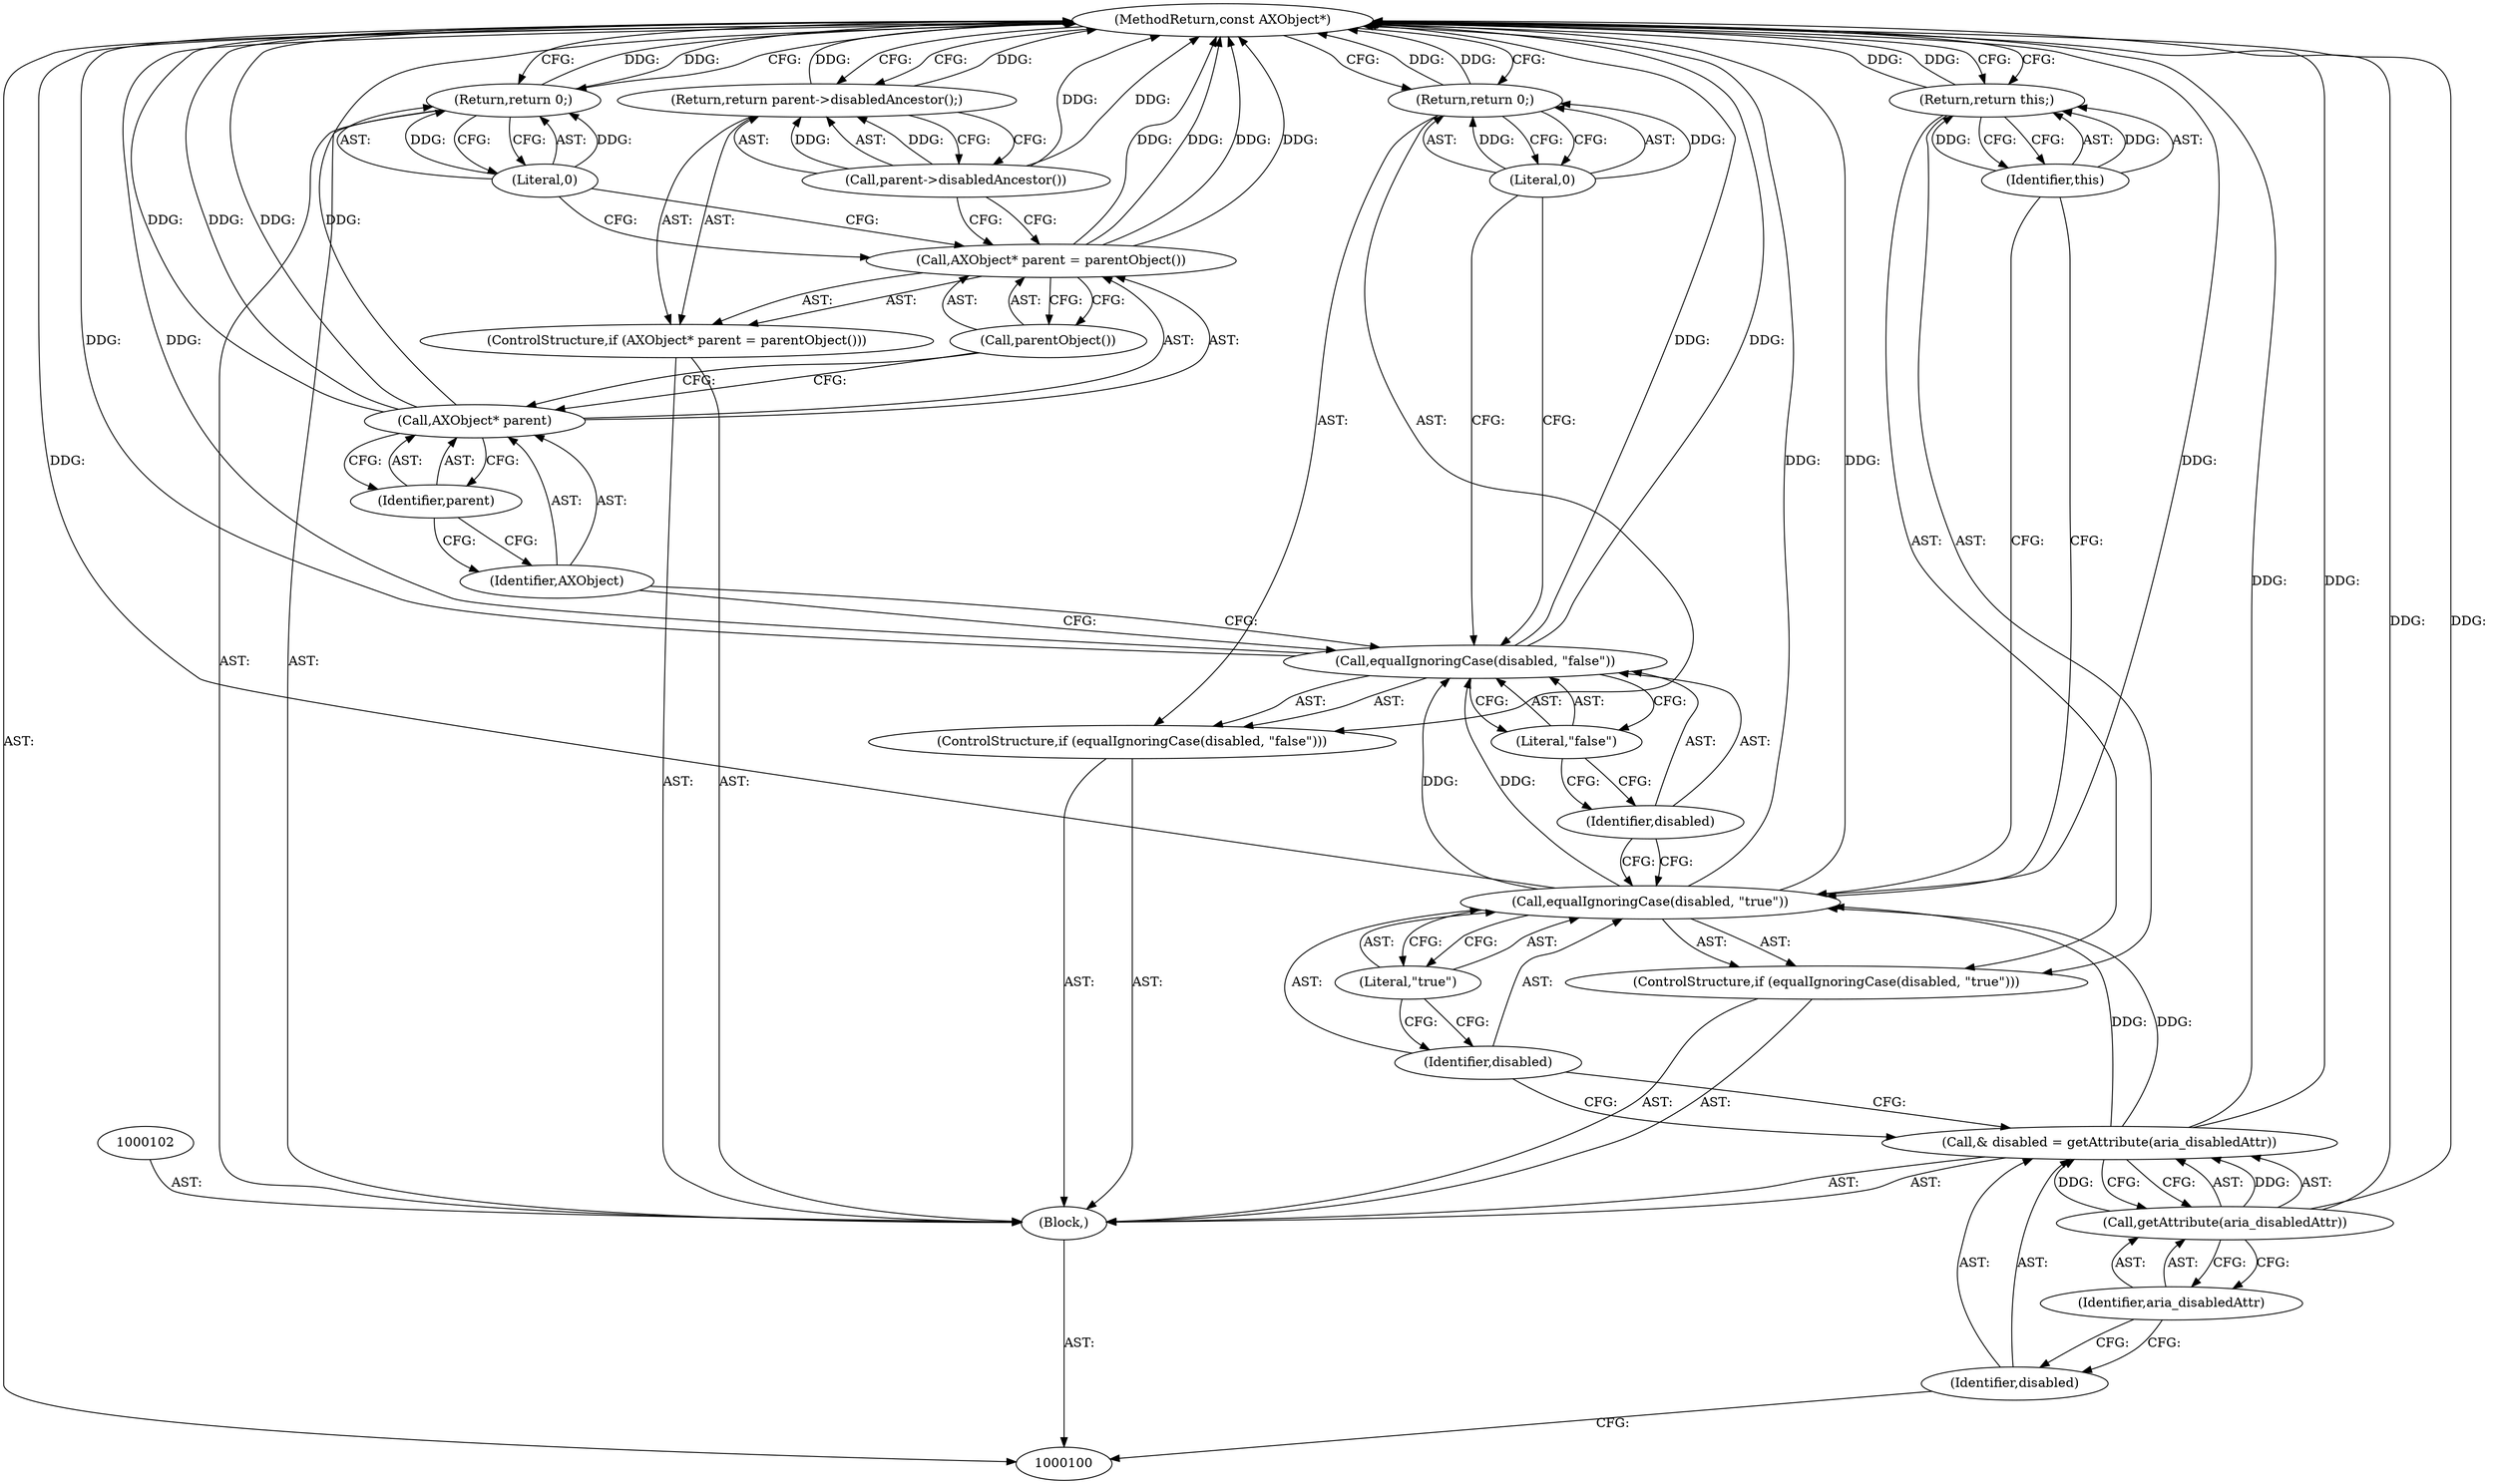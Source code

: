 digraph "1_Chrome_d27468a832d5316884bd02f459cbf493697fd7e1_23" {
"1000129" [label="(MethodReturn,const AXObject*)"];
"1000101" [label="(Block,)"];
"1000127" [label="(Return,return 0;)"];
"1000128" [label="(Literal,0)"];
"1000103" [label="(Call,& disabled = getAttribute(aria_disabledAttr))"];
"1000104" [label="(Identifier,disabled)"];
"1000105" [label="(Call,getAttribute(aria_disabledAttr))"];
"1000106" [label="(Identifier,aria_disabledAttr)"];
"1000107" [label="(ControlStructure,if (equalIgnoringCase(disabled, \"true\")))"];
"1000109" [label="(Identifier,disabled)"];
"1000110" [label="(Literal,\"true\")"];
"1000108" [label="(Call,equalIgnoringCase(disabled, \"true\"))"];
"1000112" [label="(Identifier,this)"];
"1000111" [label="(Return,return this;)"];
"1000113" [label="(ControlStructure,if (equalIgnoringCase(disabled, \"false\")))"];
"1000115" [label="(Identifier,disabled)"];
"1000116" [label="(Literal,\"false\")"];
"1000114" [label="(Call,equalIgnoringCase(disabled, \"false\"))"];
"1000118" [label="(Literal,0)"];
"1000117" [label="(Return,return 0;)"];
"1000123" [label="(Identifier,parent)"];
"1000124" [label="(Call,parentObject())"];
"1000119" [label="(ControlStructure,if (AXObject* parent = parentObject()))"];
"1000120" [label="(Call,AXObject* parent = parentObject())"];
"1000121" [label="(Call,AXObject* parent)"];
"1000122" [label="(Identifier,AXObject)"];
"1000126" [label="(Call,parent->disabledAncestor())"];
"1000125" [label="(Return,return parent->disabledAncestor();)"];
"1000129" -> "1000100"  [label="AST: "];
"1000129" -> "1000111"  [label="CFG: "];
"1000129" -> "1000117"  [label="CFG: "];
"1000129" -> "1000125"  [label="CFG: "];
"1000129" -> "1000127"  [label="CFG: "];
"1000111" -> "1000129"  [label="DDG: "];
"1000117" -> "1000129"  [label="DDG: "];
"1000127" -> "1000129"  [label="DDG: "];
"1000125" -> "1000129"  [label="DDG: "];
"1000126" -> "1000129"  [label="DDG: "];
"1000108" -> "1000129"  [label="DDG: "];
"1000108" -> "1000129"  [label="DDG: "];
"1000103" -> "1000129"  [label="DDG: "];
"1000114" -> "1000129"  [label="DDG: "];
"1000114" -> "1000129"  [label="DDG: "];
"1000121" -> "1000129"  [label="DDG: "];
"1000121" -> "1000129"  [label="DDG: "];
"1000120" -> "1000129"  [label="DDG: "];
"1000120" -> "1000129"  [label="DDG: "];
"1000105" -> "1000129"  [label="DDG: "];
"1000101" -> "1000100"  [label="AST: "];
"1000102" -> "1000101"  [label="AST: "];
"1000103" -> "1000101"  [label="AST: "];
"1000107" -> "1000101"  [label="AST: "];
"1000113" -> "1000101"  [label="AST: "];
"1000119" -> "1000101"  [label="AST: "];
"1000127" -> "1000101"  [label="AST: "];
"1000127" -> "1000101"  [label="AST: "];
"1000127" -> "1000128"  [label="CFG: "];
"1000128" -> "1000127"  [label="AST: "];
"1000129" -> "1000127"  [label="CFG: "];
"1000127" -> "1000129"  [label="DDG: "];
"1000128" -> "1000127"  [label="DDG: "];
"1000128" -> "1000127"  [label="AST: "];
"1000128" -> "1000120"  [label="CFG: "];
"1000127" -> "1000128"  [label="CFG: "];
"1000128" -> "1000127"  [label="DDG: "];
"1000103" -> "1000101"  [label="AST: "];
"1000103" -> "1000105"  [label="CFG: "];
"1000104" -> "1000103"  [label="AST: "];
"1000105" -> "1000103"  [label="AST: "];
"1000109" -> "1000103"  [label="CFG: "];
"1000103" -> "1000129"  [label="DDG: "];
"1000105" -> "1000103"  [label="DDG: "];
"1000103" -> "1000108"  [label="DDG: "];
"1000104" -> "1000103"  [label="AST: "];
"1000104" -> "1000100"  [label="CFG: "];
"1000106" -> "1000104"  [label="CFG: "];
"1000105" -> "1000103"  [label="AST: "];
"1000105" -> "1000106"  [label="CFG: "];
"1000106" -> "1000105"  [label="AST: "];
"1000103" -> "1000105"  [label="CFG: "];
"1000105" -> "1000129"  [label="DDG: "];
"1000105" -> "1000103"  [label="DDG: "];
"1000106" -> "1000105"  [label="AST: "];
"1000106" -> "1000104"  [label="CFG: "];
"1000105" -> "1000106"  [label="CFG: "];
"1000107" -> "1000101"  [label="AST: "];
"1000108" -> "1000107"  [label="AST: "];
"1000111" -> "1000107"  [label="AST: "];
"1000109" -> "1000108"  [label="AST: "];
"1000109" -> "1000103"  [label="CFG: "];
"1000110" -> "1000109"  [label="CFG: "];
"1000110" -> "1000108"  [label="AST: "];
"1000110" -> "1000109"  [label="CFG: "];
"1000108" -> "1000110"  [label="CFG: "];
"1000108" -> "1000107"  [label="AST: "];
"1000108" -> "1000110"  [label="CFG: "];
"1000109" -> "1000108"  [label="AST: "];
"1000110" -> "1000108"  [label="AST: "];
"1000112" -> "1000108"  [label="CFG: "];
"1000115" -> "1000108"  [label="CFG: "];
"1000108" -> "1000129"  [label="DDG: "];
"1000108" -> "1000129"  [label="DDG: "];
"1000103" -> "1000108"  [label="DDG: "];
"1000108" -> "1000114"  [label="DDG: "];
"1000112" -> "1000111"  [label="AST: "];
"1000112" -> "1000108"  [label="CFG: "];
"1000111" -> "1000112"  [label="CFG: "];
"1000112" -> "1000111"  [label="DDG: "];
"1000111" -> "1000107"  [label="AST: "];
"1000111" -> "1000112"  [label="CFG: "];
"1000112" -> "1000111"  [label="AST: "];
"1000129" -> "1000111"  [label="CFG: "];
"1000111" -> "1000129"  [label="DDG: "];
"1000112" -> "1000111"  [label="DDG: "];
"1000113" -> "1000101"  [label="AST: "];
"1000114" -> "1000113"  [label="AST: "];
"1000117" -> "1000113"  [label="AST: "];
"1000115" -> "1000114"  [label="AST: "];
"1000115" -> "1000108"  [label="CFG: "];
"1000116" -> "1000115"  [label="CFG: "];
"1000116" -> "1000114"  [label="AST: "];
"1000116" -> "1000115"  [label="CFG: "];
"1000114" -> "1000116"  [label="CFG: "];
"1000114" -> "1000113"  [label="AST: "];
"1000114" -> "1000116"  [label="CFG: "];
"1000115" -> "1000114"  [label="AST: "];
"1000116" -> "1000114"  [label="AST: "];
"1000118" -> "1000114"  [label="CFG: "];
"1000122" -> "1000114"  [label="CFG: "];
"1000114" -> "1000129"  [label="DDG: "];
"1000114" -> "1000129"  [label="DDG: "];
"1000108" -> "1000114"  [label="DDG: "];
"1000118" -> "1000117"  [label="AST: "];
"1000118" -> "1000114"  [label="CFG: "];
"1000117" -> "1000118"  [label="CFG: "];
"1000118" -> "1000117"  [label="DDG: "];
"1000117" -> "1000113"  [label="AST: "];
"1000117" -> "1000118"  [label="CFG: "];
"1000118" -> "1000117"  [label="AST: "];
"1000129" -> "1000117"  [label="CFG: "];
"1000117" -> "1000129"  [label="DDG: "];
"1000118" -> "1000117"  [label="DDG: "];
"1000123" -> "1000121"  [label="AST: "];
"1000123" -> "1000122"  [label="CFG: "];
"1000121" -> "1000123"  [label="CFG: "];
"1000124" -> "1000120"  [label="AST: "];
"1000124" -> "1000121"  [label="CFG: "];
"1000120" -> "1000124"  [label="CFG: "];
"1000119" -> "1000101"  [label="AST: "];
"1000120" -> "1000119"  [label="AST: "];
"1000125" -> "1000119"  [label="AST: "];
"1000120" -> "1000119"  [label="AST: "];
"1000120" -> "1000124"  [label="CFG: "];
"1000121" -> "1000120"  [label="AST: "];
"1000124" -> "1000120"  [label="AST: "];
"1000126" -> "1000120"  [label="CFG: "];
"1000128" -> "1000120"  [label="CFG: "];
"1000120" -> "1000129"  [label="DDG: "];
"1000120" -> "1000129"  [label="DDG: "];
"1000121" -> "1000120"  [label="AST: "];
"1000121" -> "1000123"  [label="CFG: "];
"1000122" -> "1000121"  [label="AST: "];
"1000123" -> "1000121"  [label="AST: "];
"1000124" -> "1000121"  [label="CFG: "];
"1000121" -> "1000129"  [label="DDG: "];
"1000121" -> "1000129"  [label="DDG: "];
"1000122" -> "1000121"  [label="AST: "];
"1000122" -> "1000114"  [label="CFG: "];
"1000123" -> "1000122"  [label="CFG: "];
"1000126" -> "1000125"  [label="AST: "];
"1000126" -> "1000120"  [label="CFG: "];
"1000125" -> "1000126"  [label="CFG: "];
"1000126" -> "1000129"  [label="DDG: "];
"1000126" -> "1000125"  [label="DDG: "];
"1000125" -> "1000119"  [label="AST: "];
"1000125" -> "1000126"  [label="CFG: "];
"1000126" -> "1000125"  [label="AST: "];
"1000129" -> "1000125"  [label="CFG: "];
"1000125" -> "1000129"  [label="DDG: "];
"1000126" -> "1000125"  [label="DDG: "];
}
